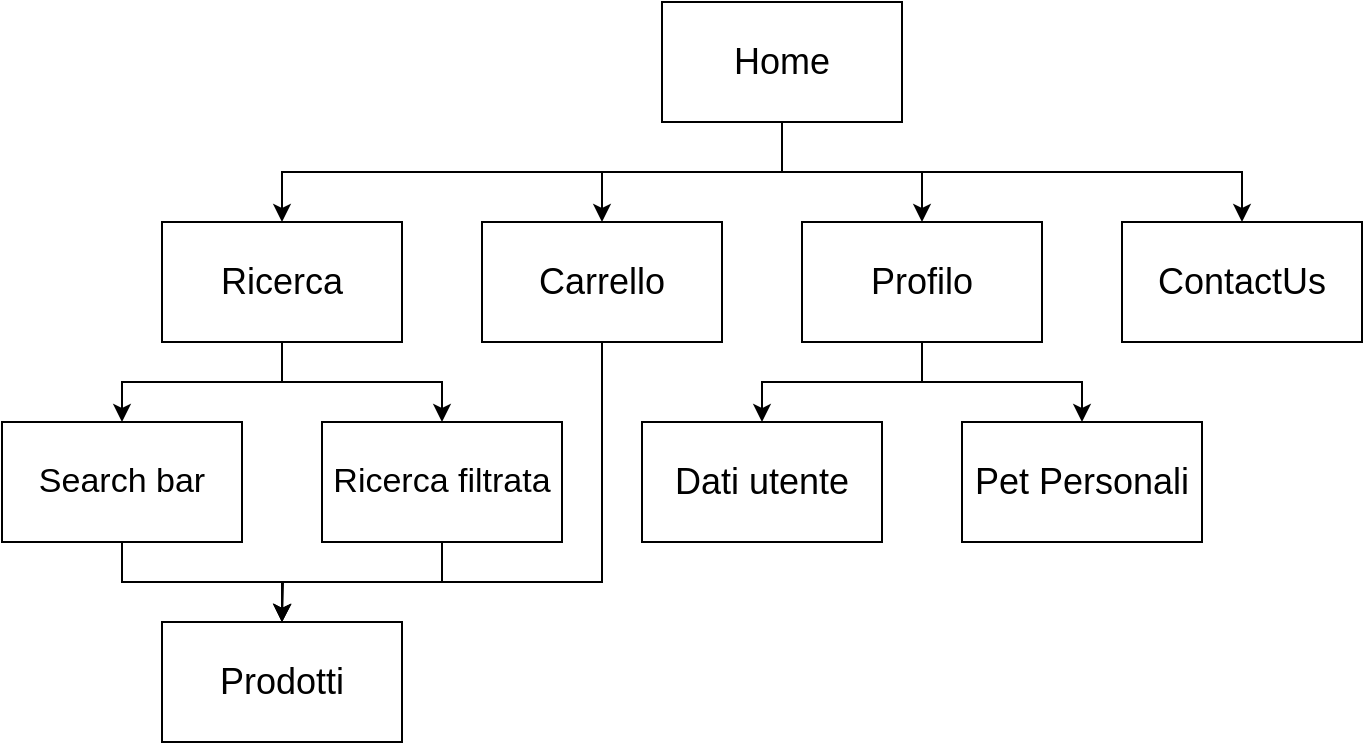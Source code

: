 <mxfile version="24.0.7" type="device">
  <diagram name="Pagina-1" id="RYX6B4nTwfwSjVpBs2xq">
    <mxGraphModel dx="724" dy="385" grid="1" gridSize="10" guides="1" tooltips="1" connect="1" arrows="1" fold="1" page="1" pageScale="1" pageWidth="827" pageHeight="1169" math="0" shadow="0">
      <root>
        <mxCell id="0" />
        <mxCell id="1" parent="0" />
        <mxCell id="d7VdnmhecfoW653WV-10-6" style="edgeStyle=orthogonalEdgeStyle;rounded=0;orthogonalLoop=1;jettySize=auto;html=1;exitX=0.5;exitY=1;exitDx=0;exitDy=0;entryX=0.5;entryY=0;entryDx=0;entryDy=0;" edge="1" parent="1" source="d7VdnmhecfoW653WV-10-1" target="d7VdnmhecfoW653WV-10-4">
          <mxGeometry relative="1" as="geometry" />
        </mxCell>
        <mxCell id="d7VdnmhecfoW653WV-10-7" style="edgeStyle=orthogonalEdgeStyle;rounded=0;orthogonalLoop=1;jettySize=auto;html=1;exitX=0.5;exitY=1;exitDx=0;exitDy=0;entryX=0.5;entryY=0;entryDx=0;entryDy=0;" edge="1" parent="1" source="d7VdnmhecfoW653WV-10-1" target="d7VdnmhecfoW653WV-10-2">
          <mxGeometry relative="1" as="geometry" />
        </mxCell>
        <mxCell id="d7VdnmhecfoW653WV-10-8" style="edgeStyle=orthogonalEdgeStyle;rounded=0;orthogonalLoop=1;jettySize=auto;html=1;exitX=0.5;exitY=1;exitDx=0;exitDy=0;entryX=0.5;entryY=0;entryDx=0;entryDy=0;" edge="1" parent="1" source="d7VdnmhecfoW653WV-10-1" target="d7VdnmhecfoW653WV-10-3">
          <mxGeometry relative="1" as="geometry" />
        </mxCell>
        <mxCell id="d7VdnmhecfoW653WV-10-9" style="edgeStyle=orthogonalEdgeStyle;rounded=0;orthogonalLoop=1;jettySize=auto;html=1;exitX=0.5;exitY=1;exitDx=0;exitDy=0;entryX=0.5;entryY=0;entryDx=0;entryDy=0;" edge="1" parent="1" source="d7VdnmhecfoW653WV-10-1" target="d7VdnmhecfoW653WV-10-5">
          <mxGeometry relative="1" as="geometry" />
        </mxCell>
        <mxCell id="d7VdnmhecfoW653WV-10-1" value="&lt;font style=&quot;font-size: 18px;&quot;&gt;Home&lt;/font&gt;" style="rounded=0;whiteSpace=wrap;html=1;" vertex="1" parent="1">
          <mxGeometry x="410" y="140" width="120" height="60" as="geometry" />
        </mxCell>
        <mxCell id="d7VdnmhecfoW653WV-10-22" style="edgeStyle=orthogonalEdgeStyle;rounded=0;orthogonalLoop=1;jettySize=auto;html=1;exitX=0.5;exitY=1;exitDx=0;exitDy=0;entryX=0.5;entryY=0;entryDx=0;entryDy=0;" edge="1" parent="1" source="d7VdnmhecfoW653WV-10-2" target="d7VdnmhecfoW653WV-10-19">
          <mxGeometry relative="1" as="geometry">
            <Array as="points">
              <mxPoint x="380" y="430" />
              <mxPoint x="220" y="430" />
            </Array>
          </mxGeometry>
        </mxCell>
        <mxCell id="d7VdnmhecfoW653WV-10-2" value="Carrello" style="rounded=0;whiteSpace=wrap;html=1;fontSize=18;" vertex="1" parent="1">
          <mxGeometry x="320" y="250" width="120" height="60" as="geometry" />
        </mxCell>
        <mxCell id="d7VdnmhecfoW653WV-10-17" style="edgeStyle=orthogonalEdgeStyle;rounded=0;orthogonalLoop=1;jettySize=auto;html=1;exitX=0.5;exitY=1;exitDx=0;exitDy=0;entryX=0.5;entryY=0;entryDx=0;entryDy=0;" edge="1" parent="1" source="d7VdnmhecfoW653WV-10-3" target="d7VdnmhecfoW653WV-10-15">
          <mxGeometry relative="1" as="geometry" />
        </mxCell>
        <mxCell id="d7VdnmhecfoW653WV-10-18" style="edgeStyle=orthogonalEdgeStyle;rounded=0;orthogonalLoop=1;jettySize=auto;html=1;exitX=0.5;exitY=1;exitDx=0;exitDy=0;entryX=0.5;entryY=0;entryDx=0;entryDy=0;" edge="1" parent="1" source="d7VdnmhecfoW653WV-10-3" target="d7VdnmhecfoW653WV-10-16">
          <mxGeometry relative="1" as="geometry" />
        </mxCell>
        <mxCell id="d7VdnmhecfoW653WV-10-3" value="Profilo" style="rounded=0;whiteSpace=wrap;html=1;fontSize=18;" vertex="1" parent="1">
          <mxGeometry x="480" y="250" width="120" height="60" as="geometry" />
        </mxCell>
        <mxCell id="d7VdnmhecfoW653WV-10-12" style="edgeStyle=orthogonalEdgeStyle;rounded=0;orthogonalLoop=1;jettySize=auto;html=1;exitX=0.5;exitY=1;exitDx=0;exitDy=0;entryX=0.5;entryY=0;entryDx=0;entryDy=0;" edge="1" parent="1" source="d7VdnmhecfoW653WV-10-4" target="d7VdnmhecfoW653WV-10-11">
          <mxGeometry relative="1" as="geometry" />
        </mxCell>
        <mxCell id="d7VdnmhecfoW653WV-10-14" style="edgeStyle=orthogonalEdgeStyle;rounded=0;orthogonalLoop=1;jettySize=auto;html=1;exitX=0.5;exitY=1;exitDx=0;exitDy=0;entryX=0.5;entryY=0;entryDx=0;entryDy=0;" edge="1" parent="1" source="d7VdnmhecfoW653WV-10-4" target="d7VdnmhecfoW653WV-10-10">
          <mxGeometry relative="1" as="geometry" />
        </mxCell>
        <mxCell id="d7VdnmhecfoW653WV-10-4" value="Ricerca" style="rounded=0;whiteSpace=wrap;html=1;fontSize=18;" vertex="1" parent="1">
          <mxGeometry x="160" y="250" width="120" height="60" as="geometry" />
        </mxCell>
        <mxCell id="d7VdnmhecfoW653WV-10-5" value="ContactUs" style="rounded=0;whiteSpace=wrap;html=1;fontSize=18;" vertex="1" parent="1">
          <mxGeometry x="640" y="250" width="120" height="60" as="geometry" />
        </mxCell>
        <mxCell id="d7VdnmhecfoW653WV-10-21" style="edgeStyle=orthogonalEdgeStyle;rounded=0;orthogonalLoop=1;jettySize=auto;html=1;exitX=0.5;exitY=1;exitDx=0;exitDy=0;" edge="1" parent="1" source="d7VdnmhecfoW653WV-10-10">
          <mxGeometry relative="1" as="geometry">
            <mxPoint x="220" y="450" as="targetPoint" />
          </mxGeometry>
        </mxCell>
        <mxCell id="d7VdnmhecfoW653WV-10-10" value="Ricerca filtrata" style="rounded=0;whiteSpace=wrap;html=1;fontSize=17;" vertex="1" parent="1">
          <mxGeometry x="240" y="350" width="120" height="60" as="geometry" />
        </mxCell>
        <mxCell id="d7VdnmhecfoW653WV-10-20" style="edgeStyle=orthogonalEdgeStyle;rounded=0;orthogonalLoop=1;jettySize=auto;html=1;exitX=0.5;exitY=1;exitDx=0;exitDy=0;entryX=0.5;entryY=0;entryDx=0;entryDy=0;" edge="1" parent="1" source="d7VdnmhecfoW653WV-10-11" target="d7VdnmhecfoW653WV-10-19">
          <mxGeometry relative="1" as="geometry" />
        </mxCell>
        <mxCell id="d7VdnmhecfoW653WV-10-11" value="Search bar" style="rounded=0;whiteSpace=wrap;html=1;fontSize=17;" vertex="1" parent="1">
          <mxGeometry x="80" y="350" width="120" height="60" as="geometry" />
        </mxCell>
        <mxCell id="d7VdnmhecfoW653WV-10-15" value="Dati utente" style="rounded=0;whiteSpace=wrap;html=1;fontSize=18;" vertex="1" parent="1">
          <mxGeometry x="400" y="350" width="120" height="60" as="geometry" />
        </mxCell>
        <mxCell id="d7VdnmhecfoW653WV-10-16" value="Pet Personali" style="rounded=0;whiteSpace=wrap;html=1;fontSize=18;" vertex="1" parent="1">
          <mxGeometry x="560" y="350" width="120" height="60" as="geometry" />
        </mxCell>
        <mxCell id="d7VdnmhecfoW653WV-10-19" value="&lt;font style=&quot;font-size: 18px;&quot;&gt;Prodotti&lt;/font&gt;" style="rounded=0;whiteSpace=wrap;html=1;" vertex="1" parent="1">
          <mxGeometry x="160" y="450" width="120" height="60" as="geometry" />
        </mxCell>
      </root>
    </mxGraphModel>
  </diagram>
</mxfile>
